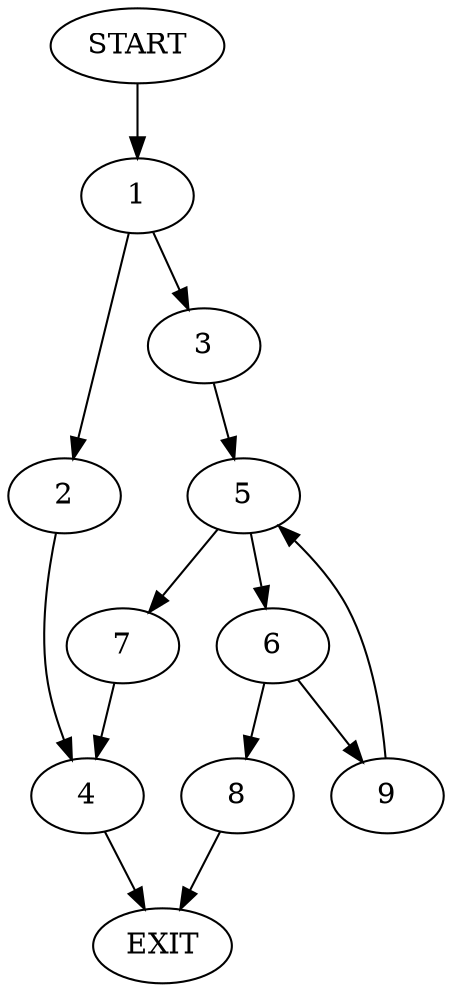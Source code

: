 digraph {
0 [label="START"]
10 [label="EXIT"]
0 -> 1
1 -> 2
1 -> 3
2 -> 4
3 -> 5
4 -> 10
5 -> 6
5 -> 7
6 -> 8
6 -> 9
7 -> 4
9 -> 5
8 -> 10
}
